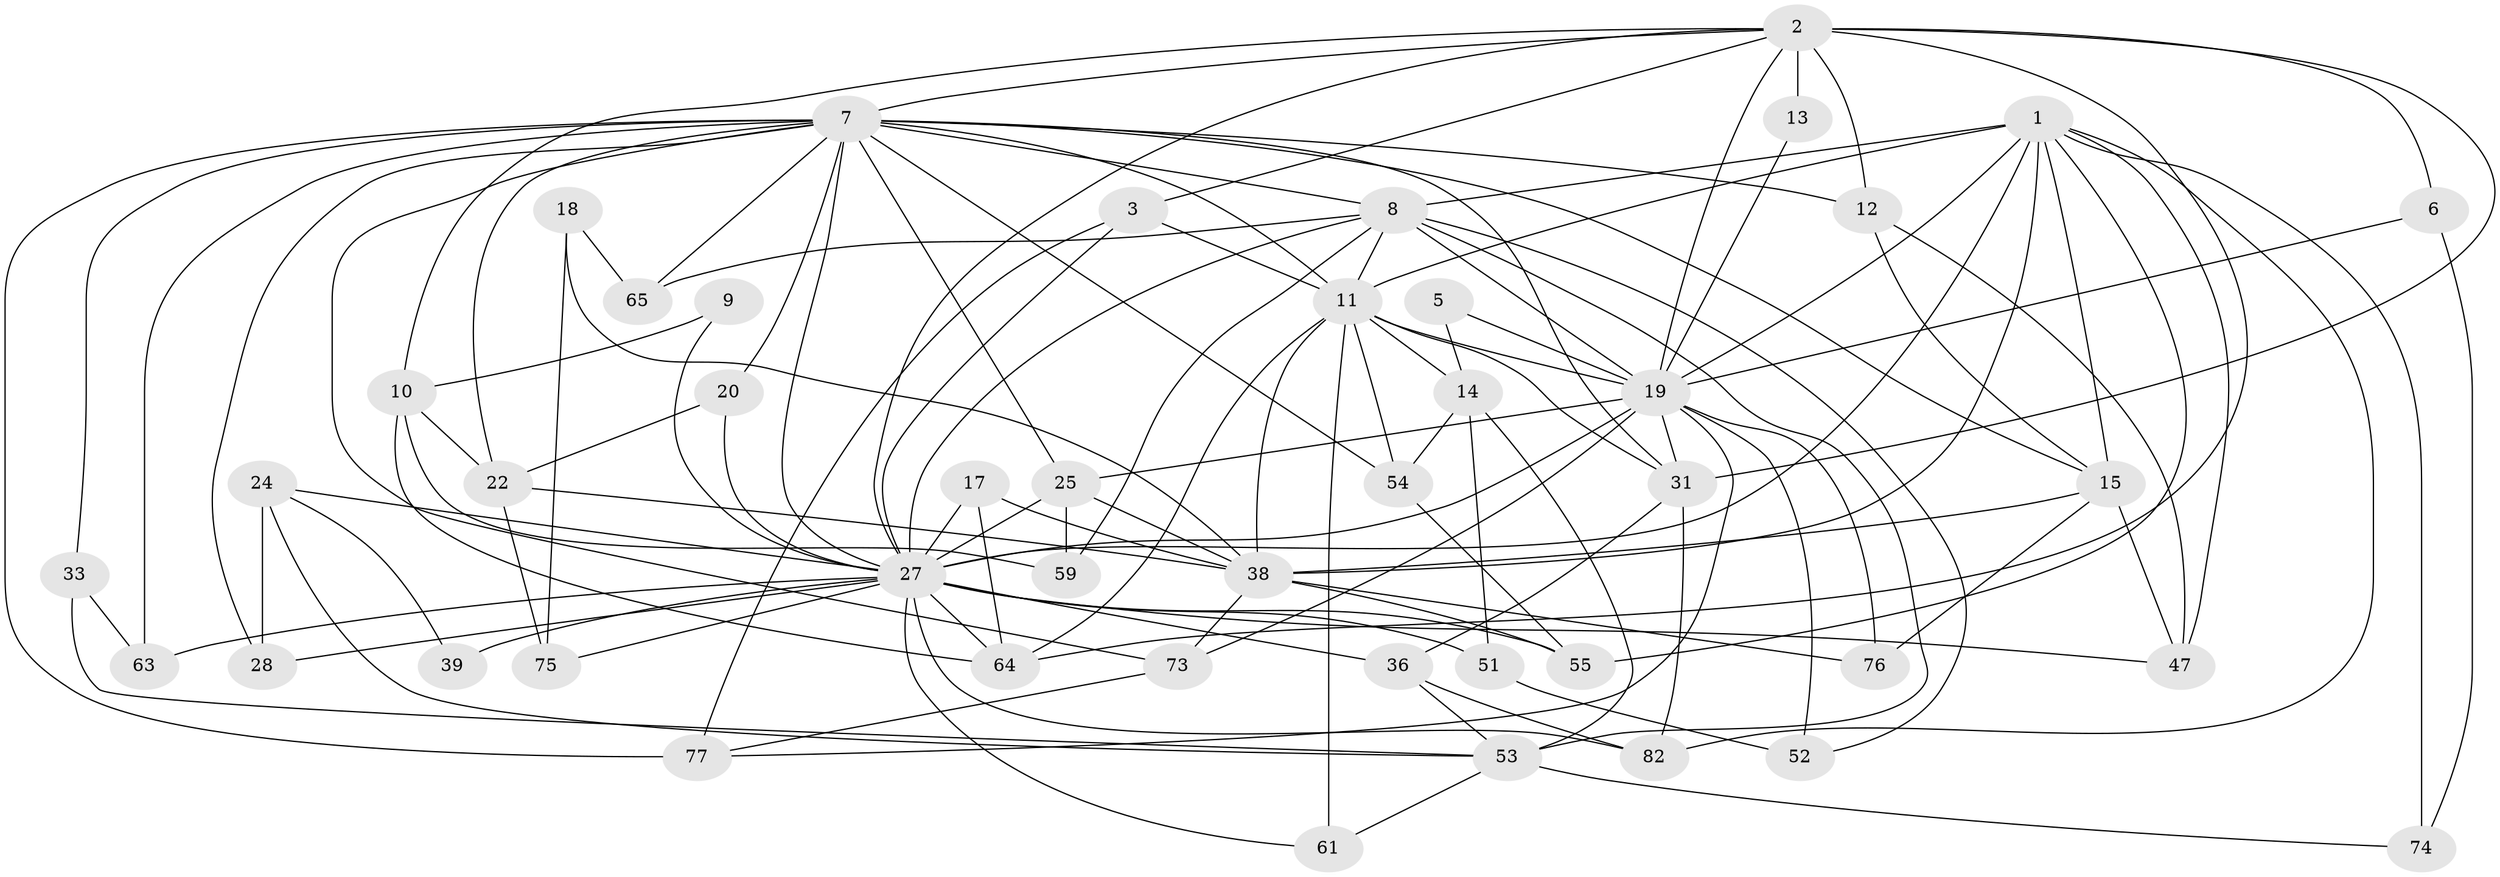 // original degree distribution, {6: 0.1111111111111111, 4: 0.3333333333333333, 3: 0.2777777777777778, 2: 0.08888888888888889, 5: 0.16666666666666666, 7: 0.022222222222222223}
// Generated by graph-tools (version 1.1) at 2025/18/03/04/25 18:18:51]
// undirected, 45 vertices, 120 edges
graph export_dot {
graph [start="1"]
  node [color=gray90,style=filled];
  1 [super="+23+16"];
  2 [super="+57+21+4"];
  3;
  5;
  6;
  7 [super="+42+80+70"];
  8 [super="+46"];
  9;
  10;
  11 [super="+84+78+40"];
  12;
  13;
  14 [super="+56"];
  15 [super="+26"];
  17;
  18;
  19 [super="+43+41"];
  20;
  22 [super="+48"];
  24;
  25 [super="+81"];
  27 [super="+86+85+29+32"];
  28;
  31 [super="+37+34"];
  33;
  36 [super="+62"];
  38 [super="+45"];
  39;
  47 [super="+89"];
  51;
  52;
  53 [super="+60"];
  54 [super="+72"];
  55;
  59;
  61;
  63;
  64;
  65;
  73;
  74;
  75;
  76;
  77;
  82;
  1 -- 74;
  1 -- 27 [weight=2];
  1 -- 82;
  1 -- 15;
  1 -- 38;
  1 -- 55;
  1 -- 8;
  1 -- 11;
  1 -- 47;
  1 -- 19;
  2 -- 3;
  2 -- 13;
  2 -- 64;
  2 -- 27;
  2 -- 31 [weight=2];
  2 -- 7;
  2 -- 19 [weight=2];
  2 -- 10;
  2 -- 6 [weight=2];
  2 -- 12;
  3 -- 11;
  3 -- 77;
  3 -- 27;
  5 -- 14;
  5 -- 19;
  6 -- 74;
  6 -- 19;
  7 -- 77;
  7 -- 12;
  7 -- 33;
  7 -- 11;
  7 -- 31;
  7 -- 73;
  7 -- 28;
  7 -- 63;
  7 -- 15;
  7 -- 65;
  7 -- 20;
  7 -- 22;
  7 -- 54;
  7 -- 25;
  7 -- 27;
  7 -- 8;
  8 -- 11;
  8 -- 65;
  8 -- 59;
  8 -- 52;
  8 -- 53 [weight=2];
  8 -- 27;
  8 -- 19;
  9 -- 10;
  9 -- 27;
  10 -- 64;
  10 -- 59;
  10 -- 22;
  11 -- 61;
  11 -- 64;
  11 -- 54;
  11 -- 14;
  11 -- 31;
  11 -- 38;
  11 -- 19;
  12 -- 15;
  12 -- 47;
  13 -- 19;
  14 -- 51 [weight=2];
  14 -- 54;
  14 -- 53;
  15 -- 47 [weight=2];
  15 -- 76;
  15 -- 38;
  17 -- 64;
  17 -- 38;
  17 -- 27;
  18 -- 75;
  18 -- 65;
  18 -- 38;
  19 -- 31 [weight=2];
  19 -- 52;
  19 -- 73;
  19 -- 76;
  19 -- 77;
  19 -- 25;
  19 -- 27 [weight=2];
  20 -- 22;
  20 -- 27;
  22 -- 38;
  22 -- 75;
  24 -- 28;
  24 -- 39;
  24 -- 53;
  24 -- 27 [weight=2];
  25 -- 27;
  25 -- 59;
  25 -- 38;
  27 -- 55;
  27 -- 36;
  27 -- 63;
  27 -- 51;
  27 -- 64 [weight=2];
  27 -- 39;
  27 -- 47;
  27 -- 82;
  27 -- 28;
  27 -- 75;
  27 -- 61;
  31 -- 82;
  31 -- 36;
  33 -- 63;
  33 -- 53;
  36 -- 82;
  36 -- 53;
  38 -- 55;
  38 -- 73;
  38 -- 76;
  51 -- 52;
  53 -- 61;
  53 -- 74;
  54 -- 55;
  73 -- 77;
}
